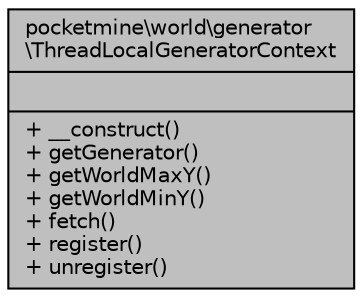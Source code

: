 digraph "pocketmine\world\generator\ThreadLocalGeneratorContext"
{
 // INTERACTIVE_SVG=YES
 // LATEX_PDF_SIZE
  edge [fontname="Helvetica",fontsize="10",labelfontname="Helvetica",labelfontsize="10"];
  node [fontname="Helvetica",fontsize="10",shape=record];
  Node1 [label="{pocketmine\\world\\generator\l\\ThreadLocalGeneratorContext\n||+ __construct()\l+ getGenerator()\l+ getWorldMaxY()\l+ getWorldMinY()\l+ fetch()\l+ register()\l+ unregister()\l}",height=0.2,width=0.4,color="black", fillcolor="grey75", style="filled", fontcolor="black",tooltip=" "];
}

